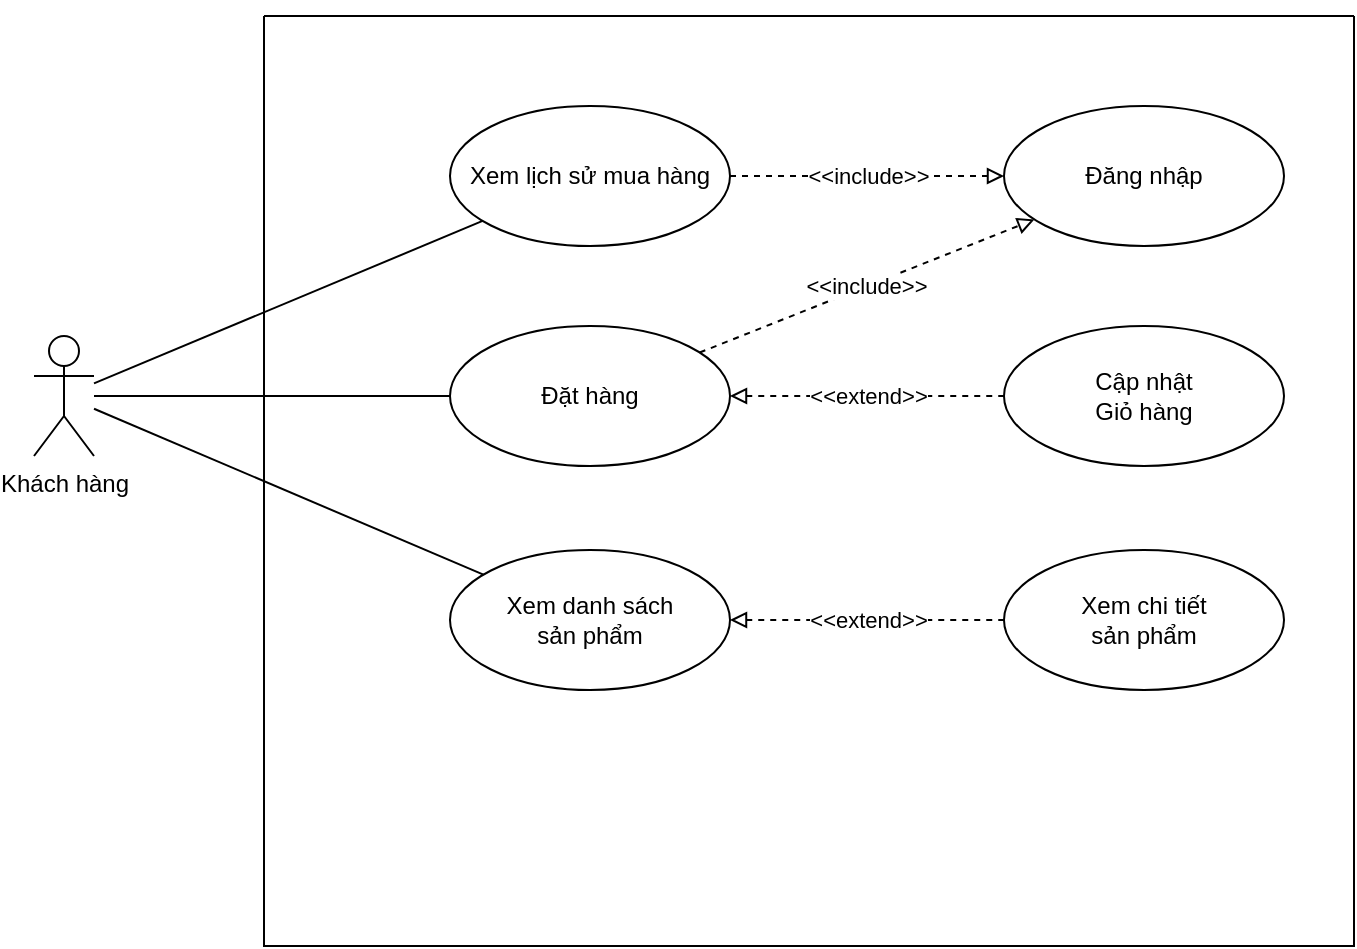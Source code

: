 <mxfile version="16.5.1" type="device" pages="5"><diagram id="eaRcA5cD4J3pZK5ogcdu" name="Page-1"><mxGraphModel dx="1102" dy="2005" grid="1" gridSize="10" guides="1" tooltips="1" connect="1" arrows="1" fold="1" page="1" pageScale="1" pageWidth="850" pageHeight="1100" math="0" shadow="0"><root><mxCell id="0"/><mxCell id="1" parent="0"/><mxCell id="HprN2mrw6eKEptRfYI8U-20" style="edgeStyle=none;rounded=0;orthogonalLoop=1;jettySize=auto;html=1;startArrow=none;startFill=0;endArrow=none;endFill=0;" parent="1" source="1wCWkCasWox4JVjCag2D-1" target="HprN2mrw6eKEptRfYI8U-19" edge="1"><mxGeometry relative="1" as="geometry"/></mxCell><mxCell id="1wCWkCasWox4JVjCag2D-1" value="Khách hàng" style="shape=umlActor;verticalLabelPosition=bottom;verticalAlign=top;html=1;outlineConnect=0;" parent="1" vertex="1"><mxGeometry x="95" y="-637" width="30" height="60" as="geometry"/></mxCell><mxCell id="1wCWkCasWox4JVjCag2D-2" value="" style="swimlane;startSize=0;" parent="1" vertex="1"><mxGeometry x="210" y="-797" width="545" height="465" as="geometry"/></mxCell><mxCell id="1wCWkCasWox4JVjCag2D-5" value="Đăng nhập" style="ellipse;whiteSpace=wrap;html=1;" parent="1wCWkCasWox4JVjCag2D-2" vertex="1"><mxGeometry x="370" y="45" width="140" height="70" as="geometry"/></mxCell><mxCell id="HprN2mrw6eKEptRfYI8U-9" value="&amp;lt;&amp;lt;include&amp;gt;&amp;gt;" style="edgeStyle=none;rounded=0;orthogonalLoop=1;jettySize=auto;html=1;startArrow=none;startFill=0;endArrow=block;endFill=0;dashed=1;" parent="1wCWkCasWox4JVjCag2D-2" source="HprN2mrw6eKEptRfYI8U-2" target="1wCWkCasWox4JVjCag2D-5" edge="1"><mxGeometry relative="1" as="geometry"/></mxCell><mxCell id="HprN2mrw6eKEptRfYI8U-2" value="Đặt hàng" style="ellipse;whiteSpace=wrap;html=1;" parent="1wCWkCasWox4JVjCag2D-2" vertex="1"><mxGeometry x="93" y="155" width="140" height="70" as="geometry"/></mxCell><mxCell id="HprN2mrw6eKEptRfYI8U-25" value="&amp;lt;&amp;lt;extend&amp;gt;&amp;gt;" style="edgeStyle=none;rounded=0;orthogonalLoop=1;jettySize=auto;html=1;startArrow=block;startFill=0;endArrow=none;endFill=0;dashed=1;" parent="1wCWkCasWox4JVjCag2D-2" source="HprN2mrw6eKEptRfYI8U-2" target="HprN2mrw6eKEptRfYI8U-24" edge="1"><mxGeometry relative="1" as="geometry"/></mxCell><mxCell id="HprN2mrw6eKEptRfYI8U-19" value="Xem lịch sử mua hàng" style="ellipse;whiteSpace=wrap;html=1;" parent="1wCWkCasWox4JVjCag2D-2" vertex="1"><mxGeometry x="93" y="45" width="140" height="70" as="geometry"/></mxCell><mxCell id="HprN2mrw6eKEptRfYI8U-22" value="&amp;lt;&amp;lt;include&amp;gt;&amp;gt;" style="edgeStyle=none;rounded=0;orthogonalLoop=1;jettySize=auto;html=1;startArrow=none;startFill=0;endArrow=block;endFill=0;dashed=1;" parent="1wCWkCasWox4JVjCag2D-2" source="HprN2mrw6eKEptRfYI8U-19" target="1wCWkCasWox4JVjCag2D-5" edge="1"><mxGeometry relative="1" as="geometry"><mxPoint x="253" y="100" as="sourcePoint"/><mxPoint x="363" y="100" as="targetPoint"/></mxGeometry></mxCell><mxCell id="HprN2mrw6eKEptRfYI8U-24" value="Cập nhật&lt;br&gt;Giỏ hàng" style="ellipse;whiteSpace=wrap;html=1;" parent="1wCWkCasWox4JVjCag2D-2" vertex="1"><mxGeometry x="370" y="155" width="140" height="70" as="geometry"/></mxCell><mxCell id="TzlzjTX2eI_x0Z5sdxeO-1" value="Xem danh sách &lt;br&gt;sản phẩm" style="ellipse;whiteSpace=wrap;html=1;" parent="1wCWkCasWox4JVjCag2D-2" vertex="1"><mxGeometry x="93" y="267" width="140" height="70" as="geometry"/></mxCell><mxCell id="t99Qfa3gzOTQV8IrhHuV-1" value="Xem chi tiết&lt;br&gt;sản phẩm" style="ellipse;whiteSpace=wrap;html=1;" parent="1wCWkCasWox4JVjCag2D-2" vertex="1"><mxGeometry x="370" y="267" width="140" height="70" as="geometry"/></mxCell><mxCell id="t99Qfa3gzOTQV8IrhHuV-2" value="&amp;lt;&amp;lt;extend&amp;gt;&amp;gt;" style="edgeStyle=none;rounded=0;orthogonalLoop=1;jettySize=auto;html=1;startArrow=block;startFill=0;endArrow=none;endFill=0;dashed=1;" parent="1wCWkCasWox4JVjCag2D-2" source="TzlzjTX2eI_x0Z5sdxeO-1" target="t99Qfa3gzOTQV8IrhHuV-1" edge="1"><mxGeometry relative="1" as="geometry"><mxPoint x="243" y="300" as="sourcePoint"/><mxPoint x="370" y="300" as="targetPoint"/></mxGeometry></mxCell><mxCell id="1wCWkCasWox4JVjCag2D-20" style="edgeStyle=none;rounded=0;orthogonalLoop=1;jettySize=auto;html=1;exitX=0.5;exitY=0;exitDx=0;exitDy=0;dashed=1;strokeColor=default;" parent="1" source="1wCWkCasWox4JVjCag2D-2" target="1wCWkCasWox4JVjCag2D-2" edge="1"><mxGeometry relative="1" as="geometry"/></mxCell><mxCell id="HprN2mrw6eKEptRfYI8U-4" style="rounded=0;orthogonalLoop=1;jettySize=auto;html=1;endArrow=none;endFill=0;" parent="1" source="1wCWkCasWox4JVjCag2D-1" target="HprN2mrw6eKEptRfYI8U-2" edge="1"><mxGeometry relative="1" as="geometry"><mxPoint x="175" y="-651.758" as="sourcePoint"/><mxPoint x="334.098" y="-813.595" as="targetPoint"/></mxGeometry></mxCell><mxCell id="TzlzjTX2eI_x0Z5sdxeO-3" style="edgeStyle=none;rounded=0;orthogonalLoop=1;jettySize=auto;html=1;startArrow=none;startFill=0;endArrow=none;endFill=0;" parent="1" source="1wCWkCasWox4JVjCag2D-1" target="TzlzjTX2eI_x0Z5sdxeO-1" edge="1"><mxGeometry relative="1" as="geometry"><mxPoint x="135" y="-590.729" as="sourcePoint"/><mxPoint x="329.35" y="-509.482" as="targetPoint"/></mxGeometry></mxCell></root></mxGraphModel></diagram><diagram id="T8ncrNv4kzBCjUsD0PIq" name="Page-2"><mxGraphModel dx="1102" dy="2005" grid="1" gridSize="10" guides="1" tooltips="1" connect="1" arrows="1" fold="1" page="1" pageScale="1" pageWidth="850" pageHeight="1100" math="0" shadow="0"><root><mxCell id="21GOk1FlonDgdjpZFhG5-0"/><mxCell id="21GOk1FlonDgdjpZFhG5-1" parent="21GOk1FlonDgdjpZFhG5-0"/><mxCell id="21GOk1FlonDgdjpZFhG5-3" style="edgeStyle=none;rounded=0;orthogonalLoop=1;jettySize=auto;html=1;startArrow=none;startFill=0;endArrow=none;endFill=0;" parent="21GOk1FlonDgdjpZFhG5-1" source="21GOk1FlonDgdjpZFhG5-4" target="21GOk1FlonDgdjpZFhG5-9" edge="1"><mxGeometry relative="1" as="geometry"/></mxCell><mxCell id="21GOk1FlonDgdjpZFhG5-4" value="Khách hàng" style="shape=umlActor;verticalLabelPosition=bottom;verticalAlign=top;html=1;outlineConnect=0;" parent="21GOk1FlonDgdjpZFhG5-1" vertex="1"><mxGeometry x="95" y="-637" width="30" height="60" as="geometry"/></mxCell><mxCell id="21GOk1FlonDgdjpZFhG5-5" value="Đăng nhập" style="ellipse;whiteSpace=wrap;html=1;" parent="21GOk1FlonDgdjpZFhG5-1" vertex="1"><mxGeometry x="590" y="-642" width="140" height="70" as="geometry"/></mxCell><mxCell id="21GOk1FlonDgdjpZFhG5-9" value="Xem lịch sử mua hàng" style="ellipse;whiteSpace=wrap;html=1;" parent="21GOk1FlonDgdjpZFhG5-1" vertex="1"><mxGeometry x="290" y="-642" width="140" height="70" as="geometry"/></mxCell><mxCell id="21GOk1FlonDgdjpZFhG5-10" value="&amp;lt;&amp;lt;include&amp;gt;&amp;gt;" style="edgeStyle=none;rounded=0;orthogonalLoop=1;jettySize=auto;html=1;startArrow=none;startFill=0;endArrow=block;endFill=0;dashed=1;" parent="21GOk1FlonDgdjpZFhG5-1" source="21GOk1FlonDgdjpZFhG5-9" target="21GOk1FlonDgdjpZFhG5-5" edge="1"><mxGeometry relative="1" as="geometry"><mxPoint x="253" y="100" as="sourcePoint"/><mxPoint x="363" y="100" as="targetPoint"/></mxGeometry></mxCell></root></mxGraphModel></diagram><diagram id="lv2UXDUmKYkGFkNKlTx9" name="Page-3"><mxGraphModel dx="1102" dy="2005" grid="1" gridSize="10" guides="1" tooltips="1" connect="1" arrows="1" fold="1" page="1" pageScale="1" pageWidth="850" pageHeight="1100" math="0" shadow="0"><root><mxCell id="zzRr0-rvtvQ_h5o81r_U-0"/><mxCell id="zzRr0-rvtvQ_h5o81r_U-1" parent="zzRr0-rvtvQ_h5o81r_U-0"/><mxCell id="zzRr0-rvtvQ_h5o81r_U-2" value="Khách hàng" style="shape=umlActor;verticalLabelPosition=bottom;verticalAlign=top;html=1;outlineConnect=0;" parent="zzRr0-rvtvQ_h5o81r_U-1" vertex="1"><mxGeometry x="95" y="-637" width="30" height="60" as="geometry"/></mxCell><mxCell id="zzRr0-rvtvQ_h5o81r_U-3" value="Đăng nhập" style="ellipse;whiteSpace=wrap;html=1;" parent="zzRr0-rvtvQ_h5o81r_U-1" vertex="1"><mxGeometry x="590" y="-642" width="140" height="70" as="geometry"/></mxCell><mxCell id="zzRr0-rvtvQ_h5o81r_U-4" value="&amp;lt;&amp;lt;include&amp;gt;&amp;gt;" style="edgeStyle=none;rounded=0;orthogonalLoop=1;jettySize=auto;html=1;startArrow=none;startFill=0;endArrow=block;endFill=0;dashed=1;" parent="zzRr0-rvtvQ_h5o81r_U-1" source="zzRr0-rvtvQ_h5o81r_U-5" target="zzRr0-rvtvQ_h5o81r_U-3" edge="1"><mxGeometry relative="1" as="geometry"/></mxCell><mxCell id="zzRr0-rvtvQ_h5o81r_U-5" value="Đặt hàng" style="ellipse;whiteSpace=wrap;html=1;" parent="zzRr0-rvtvQ_h5o81r_U-1" vertex="1"><mxGeometry x="303" y="-642" width="140" height="70" as="geometry"/></mxCell><mxCell id="zzRr0-rvtvQ_h5o81r_U-6" style="rounded=0;orthogonalLoop=1;jettySize=auto;html=1;endArrow=none;endFill=0;" parent="zzRr0-rvtvQ_h5o81r_U-1" source="zzRr0-rvtvQ_h5o81r_U-2" target="zzRr0-rvtvQ_h5o81r_U-5" edge="1"><mxGeometry relative="1" as="geometry"><mxPoint x="175" y="-651.758" as="sourcePoint"/><mxPoint x="334.098" y="-813.595" as="targetPoint"/></mxGeometry></mxCell></root></mxGraphModel></diagram><diagram id="9Zc9dN9PfB43HvOWavQF" name="Page-5"><mxGraphModel dx="1102" dy="2005" grid="1" gridSize="10" guides="1" tooltips="1" connect="1" arrows="1" fold="1" page="1" pageScale="1" pageWidth="850" pageHeight="1100" math="0" shadow="0"><root><mxCell id="1LYG4PxJJd1Jtjt-Sh8n-0"/><mxCell id="1LYG4PxJJd1Jtjt-Sh8n-1" parent="1LYG4PxJJd1Jtjt-Sh8n-0"/><mxCell id="1LYG4PxJJd1Jtjt-Sh8n-2" style="edgeStyle=none;rounded=0;orthogonalLoop=1;jettySize=auto;html=1;startArrow=none;startFill=0;endArrow=none;endFill=0;" parent="1LYG4PxJJd1Jtjt-Sh8n-1" source="1LYG4PxJJd1Jtjt-Sh8n-4" target="1LYG4PxJJd1Jtjt-Sh8n-10" edge="1"><mxGeometry relative="1" as="geometry"/></mxCell><mxCell id="1LYG4PxJJd1Jtjt-Sh8n-4" value="Khách hàng" style="shape=umlActor;verticalLabelPosition=bottom;verticalAlign=top;html=1;outlineConnect=0;" parent="1LYG4PxJJd1Jtjt-Sh8n-1" vertex="1"><mxGeometry x="95" y="-637" width="30" height="60" as="geometry"/></mxCell><mxCell id="1LYG4PxJJd1Jtjt-Sh8n-9" value="&amp;lt;&amp;lt;extend&amp;gt;&amp;gt;" style="edgeStyle=none;rounded=0;orthogonalLoop=1;jettySize=auto;html=1;startArrow=block;startFill=0;endArrow=none;endFill=0;dashed=1;" parent="1LYG4PxJJd1Jtjt-Sh8n-1" source="1LYG4PxJJd1Jtjt-Sh8n-10" target="1LYG4PxJJd1Jtjt-Sh8n-12" edge="1"><mxGeometry relative="1" as="geometry"/></mxCell><mxCell id="1LYG4PxJJd1Jtjt-Sh8n-10" value="Đặt hàng" style="ellipse;whiteSpace=wrap;html=1;" parent="1LYG4PxJJd1Jtjt-Sh8n-1" vertex="1"><mxGeometry x="270" y="-642" width="140" height="70" as="geometry"/></mxCell><mxCell id="1LYG4PxJJd1Jtjt-Sh8n-12" value="Cập nhật&lt;br&gt;Giỏ hàng" style="ellipse;whiteSpace=wrap;html=1;" parent="1LYG4PxJJd1Jtjt-Sh8n-1" vertex="1"><mxGeometry x="537" y="-642" width="140" height="70" as="geometry"/></mxCell></root></mxGraphModel></diagram><diagram id="L_5j0Vw9NJVaBqkaAGbF" name="Page-6"><mxGraphModel dx="1102" dy="2005" grid="1" gridSize="10" guides="1" tooltips="1" connect="1" arrows="1" fold="1" page="1" pageScale="1" pageWidth="850" pageHeight="1100" math="0" shadow="0"><root><mxCell id="d-6hFYZhG66EXq-tDRtX-0"/><mxCell id="d-6hFYZhG66EXq-tDRtX-1" parent="d-6hFYZhG66EXq-tDRtX-0"/><mxCell id="d-6hFYZhG66EXq-tDRtX-3" value="Khách hàng" style="shape=umlActor;verticalLabelPosition=bottom;verticalAlign=top;html=1;outlineConnect=0;" parent="d-6hFYZhG66EXq-tDRtX-1" vertex="1"><mxGeometry x="180" y="-580" width="30" height="60" as="geometry"/></mxCell><mxCell id="d-6hFYZhG66EXq-tDRtX-11" value="Xem danh sách &lt;br&gt;sản phẩm" style="ellipse;whiteSpace=wrap;html=1;" parent="d-6hFYZhG66EXq-tDRtX-1" vertex="1"><mxGeometry x="345" y="-585" width="140" height="70" as="geometry"/></mxCell><mxCell id="d-6hFYZhG66EXq-tDRtX-12" value="Xem chi tiết&lt;br&gt;sản phẩm" style="ellipse;whiteSpace=wrap;html=1;" parent="d-6hFYZhG66EXq-tDRtX-1" vertex="1"><mxGeometry x="602" y="-585" width="140" height="70" as="geometry"/></mxCell><mxCell id="d-6hFYZhG66EXq-tDRtX-13" value="&amp;lt;&amp;lt;extend&amp;gt;&amp;gt;" style="edgeStyle=none;rounded=0;orthogonalLoop=1;jettySize=auto;html=1;startArrow=block;startFill=0;endArrow=none;endFill=0;dashed=1;" parent="d-6hFYZhG66EXq-tDRtX-1" source="d-6hFYZhG66EXq-tDRtX-11" target="d-6hFYZhG66EXq-tDRtX-12" edge="1"><mxGeometry relative="1" as="geometry"><mxPoint x="285" y="157" as="sourcePoint"/><mxPoint x="412" y="157" as="targetPoint"/></mxGeometry></mxCell><mxCell id="d-6hFYZhG66EXq-tDRtX-15" style="edgeStyle=none;rounded=0;orthogonalLoop=1;jettySize=auto;html=1;startArrow=none;startFill=0;endArrow=none;endFill=0;" parent="d-6hFYZhG66EXq-tDRtX-1" source="d-6hFYZhG66EXq-tDRtX-3" target="d-6hFYZhG66EXq-tDRtX-11" edge="1"><mxGeometry relative="1" as="geometry"><mxPoint x="220" y="-533.729" as="sourcePoint"/><mxPoint x="414.35" y="-452.482" as="targetPoint"/></mxGeometry></mxCell></root></mxGraphModel></diagram></mxfile>
